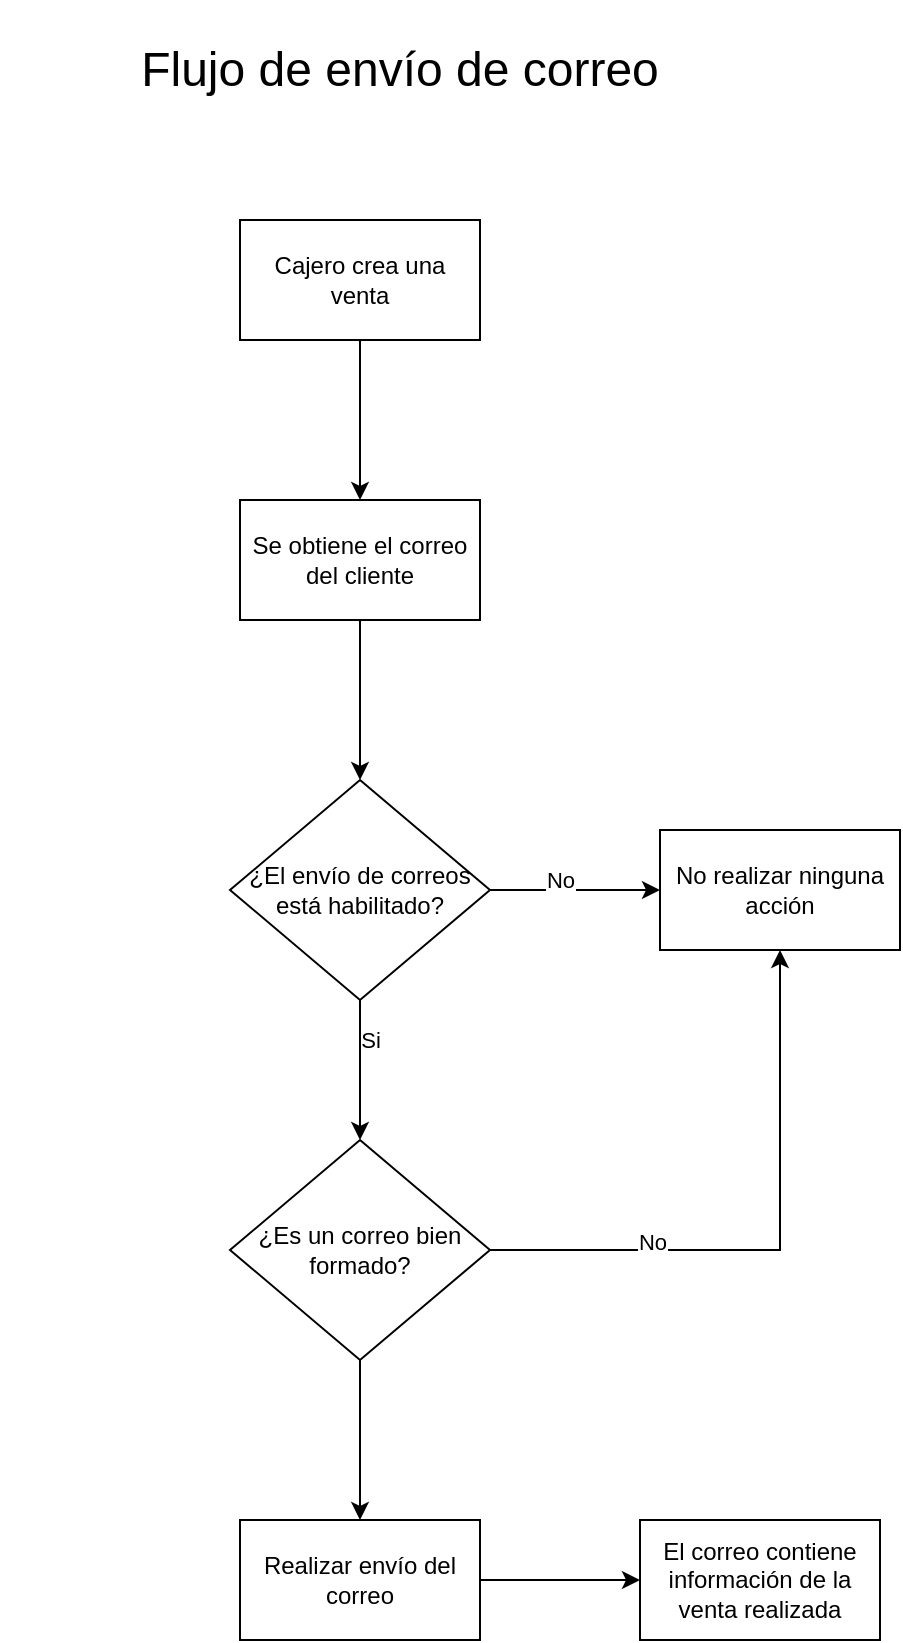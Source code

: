 <mxfile version="24.0.7" type="device">
  <diagram name="Page-1" id="gOJ8c_vwQbRTvhBccCO3">
    <mxGraphModel dx="1600" dy="783" grid="1" gridSize="10" guides="1" tooltips="1" connect="1" arrows="1" fold="1" page="1" pageScale="1" pageWidth="850" pageHeight="1100" math="0" shadow="0">
      <root>
        <mxCell id="0" />
        <mxCell id="1" parent="0" />
        <mxCell id="OD95pm2_sAWr1kyd48rz-3" value="" style="edgeStyle=orthogonalEdgeStyle;rounded=0;orthogonalLoop=1;jettySize=auto;html=1;" edge="1" parent="1" source="OD95pm2_sAWr1kyd48rz-1" target="OD95pm2_sAWr1kyd48rz-2">
          <mxGeometry relative="1" as="geometry" />
        </mxCell>
        <mxCell id="OD95pm2_sAWr1kyd48rz-1" value="Cajero crea una venta" style="rounded=0;whiteSpace=wrap;html=1;" vertex="1" parent="1">
          <mxGeometry x="330" y="140" width="120" height="60" as="geometry" />
        </mxCell>
        <mxCell id="OD95pm2_sAWr1kyd48rz-5" value="" style="edgeStyle=orthogonalEdgeStyle;rounded=0;orthogonalLoop=1;jettySize=auto;html=1;" edge="1" parent="1" source="OD95pm2_sAWr1kyd48rz-2" target="OD95pm2_sAWr1kyd48rz-4">
          <mxGeometry relative="1" as="geometry" />
        </mxCell>
        <mxCell id="OD95pm2_sAWr1kyd48rz-2" value="Se obtiene el correo del cliente" style="rounded=0;whiteSpace=wrap;html=1;" vertex="1" parent="1">
          <mxGeometry x="330" y="280" width="120" height="60" as="geometry" />
        </mxCell>
        <mxCell id="OD95pm2_sAWr1kyd48rz-7" value="" style="edgeStyle=orthogonalEdgeStyle;rounded=0;orthogonalLoop=1;jettySize=auto;html=1;" edge="1" parent="1" source="OD95pm2_sAWr1kyd48rz-4" target="OD95pm2_sAWr1kyd48rz-6">
          <mxGeometry relative="1" as="geometry" />
        </mxCell>
        <mxCell id="OD95pm2_sAWr1kyd48rz-14" value="No" style="edgeLabel;html=1;align=center;verticalAlign=middle;resizable=0;points=[];" vertex="1" connectable="0" parent="OD95pm2_sAWr1kyd48rz-7">
          <mxGeometry x="-0.341" y="-4" relative="1" as="geometry">
            <mxPoint x="7" y="-9" as="offset" />
          </mxGeometry>
        </mxCell>
        <mxCell id="OD95pm2_sAWr1kyd48rz-11" style="edgeStyle=orthogonalEdgeStyle;rounded=0;orthogonalLoop=1;jettySize=auto;html=1;entryX=0.5;entryY=0;entryDx=0;entryDy=0;" edge="1" parent="1" source="OD95pm2_sAWr1kyd48rz-4" target="OD95pm2_sAWr1kyd48rz-10">
          <mxGeometry relative="1" as="geometry" />
        </mxCell>
        <mxCell id="OD95pm2_sAWr1kyd48rz-15" value="Si" style="edgeLabel;html=1;align=center;verticalAlign=middle;resizable=0;points=[];" vertex="1" connectable="0" parent="OD95pm2_sAWr1kyd48rz-11">
          <mxGeometry x="-0.429" y="5" relative="1" as="geometry">
            <mxPoint as="offset" />
          </mxGeometry>
        </mxCell>
        <mxCell id="OD95pm2_sAWr1kyd48rz-4" value="¿El envío de correos está habilitado?" style="rhombus;whiteSpace=wrap;html=1;rounded=0;" vertex="1" parent="1">
          <mxGeometry x="325" y="420" width="130" height="110" as="geometry" />
        </mxCell>
        <mxCell id="OD95pm2_sAWr1kyd48rz-6" value="No realizar ninguna acción" style="whiteSpace=wrap;html=1;rounded=0;" vertex="1" parent="1">
          <mxGeometry x="540" y="445" width="120" height="60" as="geometry" />
        </mxCell>
        <mxCell id="OD95pm2_sAWr1kyd48rz-12" style="edgeStyle=orthogonalEdgeStyle;rounded=0;orthogonalLoop=1;jettySize=auto;html=1;entryX=0.5;entryY=1;entryDx=0;entryDy=0;" edge="1" parent="1" source="OD95pm2_sAWr1kyd48rz-10" target="OD95pm2_sAWr1kyd48rz-6">
          <mxGeometry relative="1" as="geometry" />
        </mxCell>
        <mxCell id="OD95pm2_sAWr1kyd48rz-13" value="No" style="edgeLabel;html=1;align=center;verticalAlign=middle;resizable=0;points=[];" vertex="1" connectable="0" parent="OD95pm2_sAWr1kyd48rz-12">
          <mxGeometry x="-0.451" y="4" relative="1" as="geometry">
            <mxPoint as="offset" />
          </mxGeometry>
        </mxCell>
        <mxCell id="OD95pm2_sAWr1kyd48rz-17" value="" style="edgeStyle=orthogonalEdgeStyle;rounded=0;orthogonalLoop=1;jettySize=auto;html=1;" edge="1" parent="1" source="OD95pm2_sAWr1kyd48rz-10" target="OD95pm2_sAWr1kyd48rz-16">
          <mxGeometry relative="1" as="geometry" />
        </mxCell>
        <mxCell id="OD95pm2_sAWr1kyd48rz-10" value="¿Es un correo bien formado?" style="rhombus;whiteSpace=wrap;html=1;rounded=0;" vertex="1" parent="1">
          <mxGeometry x="325" y="600" width="130" height="110" as="geometry" />
        </mxCell>
        <mxCell id="OD95pm2_sAWr1kyd48rz-19" value="" style="edgeStyle=orthogonalEdgeStyle;rounded=0;orthogonalLoop=1;jettySize=auto;html=1;" edge="1" parent="1" source="OD95pm2_sAWr1kyd48rz-16" target="OD95pm2_sAWr1kyd48rz-18">
          <mxGeometry relative="1" as="geometry" />
        </mxCell>
        <mxCell id="OD95pm2_sAWr1kyd48rz-16" value="Realizar envío del correo" style="whiteSpace=wrap;html=1;rounded=0;" vertex="1" parent="1">
          <mxGeometry x="330" y="790" width="120" height="60" as="geometry" />
        </mxCell>
        <mxCell id="OD95pm2_sAWr1kyd48rz-18" value="El correo contiene información de la venta realizada" style="whiteSpace=wrap;html=1;rounded=0;" vertex="1" parent="1">
          <mxGeometry x="530" y="790" width="120" height="60" as="geometry" />
        </mxCell>
        <mxCell id="OD95pm2_sAWr1kyd48rz-20" value="&lt;font style=&quot;font-size: 24px;&quot;&gt;Flujo de envío de correo&lt;/font&gt;" style="text;html=1;align=center;verticalAlign=middle;whiteSpace=wrap;rounded=0;" vertex="1" parent="1">
          <mxGeometry x="210" y="30" width="400" height="70" as="geometry" />
        </mxCell>
      </root>
    </mxGraphModel>
  </diagram>
</mxfile>
